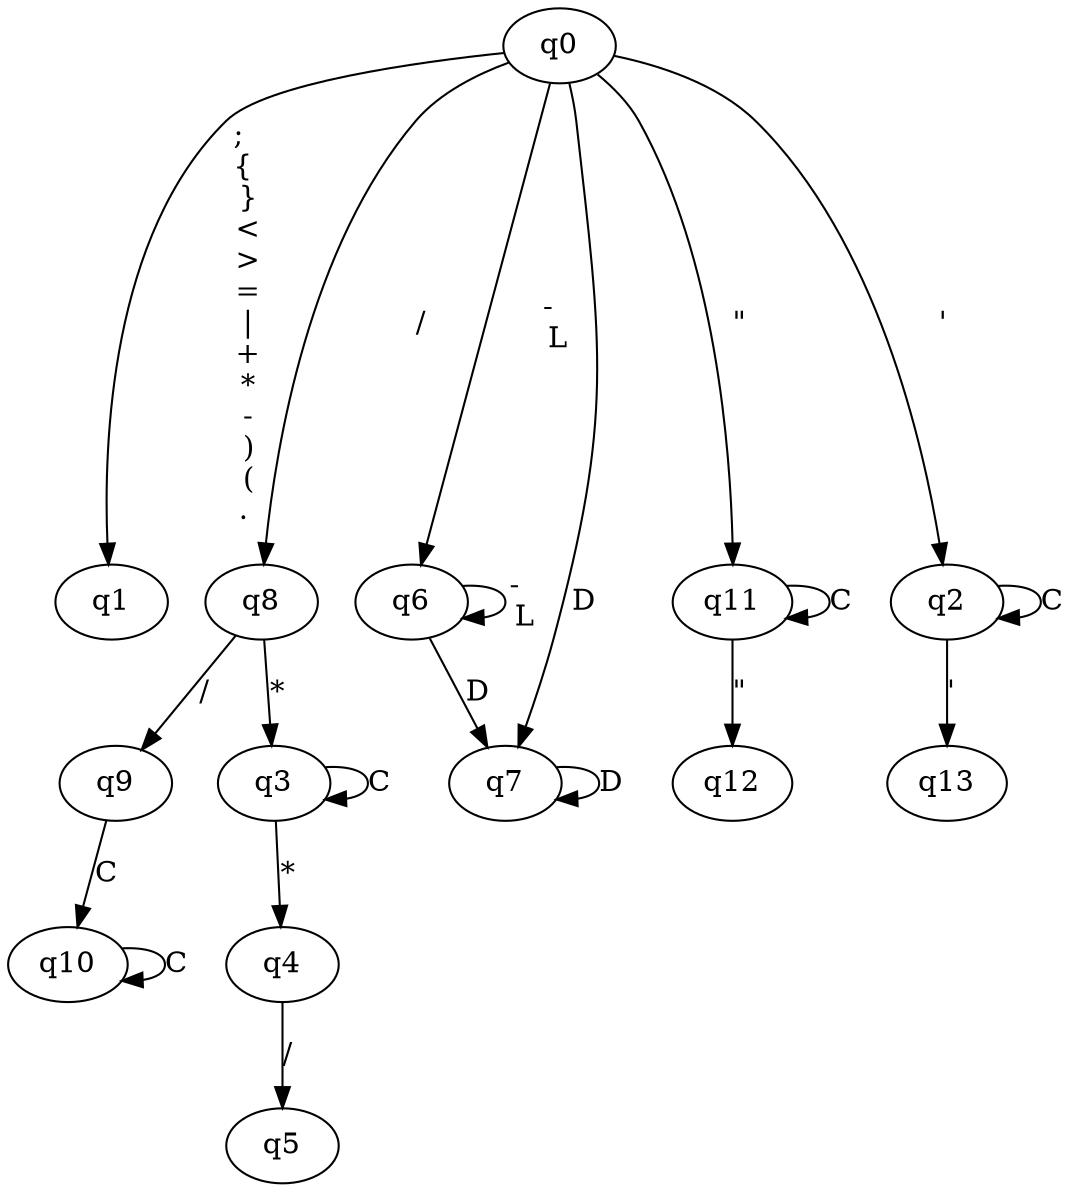 // AutomataJs
digraph {
	q0 [label=q0]
	q1 [label=q1]
	q0 -> q1 [label="; 
{
 }
 <
 >
 =
 |
 +
 *
 -
 )
 (
 . 
"]
	q8 [label=q8]
	q0 -> q8 [label="/"]
	q9 [label=q9]
	q8 -> q9 [label="/"]
	q10 [label=q10]
	q9 -> q10 [label=C]
	q10 -> q10 [label=C]
	q3 [label=q3]
	q4 [label=q4]
	q5 [label=q5]
	q8 -> q3 [label="*"]
	q3 -> q3 [label=C]
	q3 -> q4 [label="*"]
	q4 -> q5 [label="/"]
	q6 [label=q6]
	q0 -> q6 [label="- 
 L"]
	q6 -> q6 [label="- 
 L"]
	q7 [label=q7]
	q6 -> q7 [label=D]
	q0 -> q7 [label=D]
	q7 -> q7 [label=D]
	q11 [label=q11]
	q12 [label=q12]
	q0 -> q11 [label="\""]
	q11 -> q11 [label=C]
	q11 -> q12 [label="\""]
	q2 [label=q2]
	q13 [label=q13]
	q0 -> q2 [label="'"]
	q2 -> q2 [label=C]
	q2 -> q13 [label="'"]
	node [shape=circle]
}
